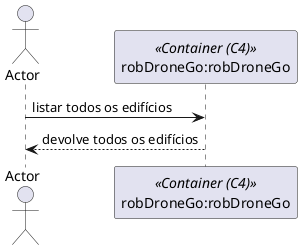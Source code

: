 @startuml

actor Actor as Actor
participant "robDroneGo:robDroneGo" as Container <<Container (C4)>>

Actor -> Container: listar todos os edifícios
Container --> Actor: devolve todos os edifícios

@enduml
